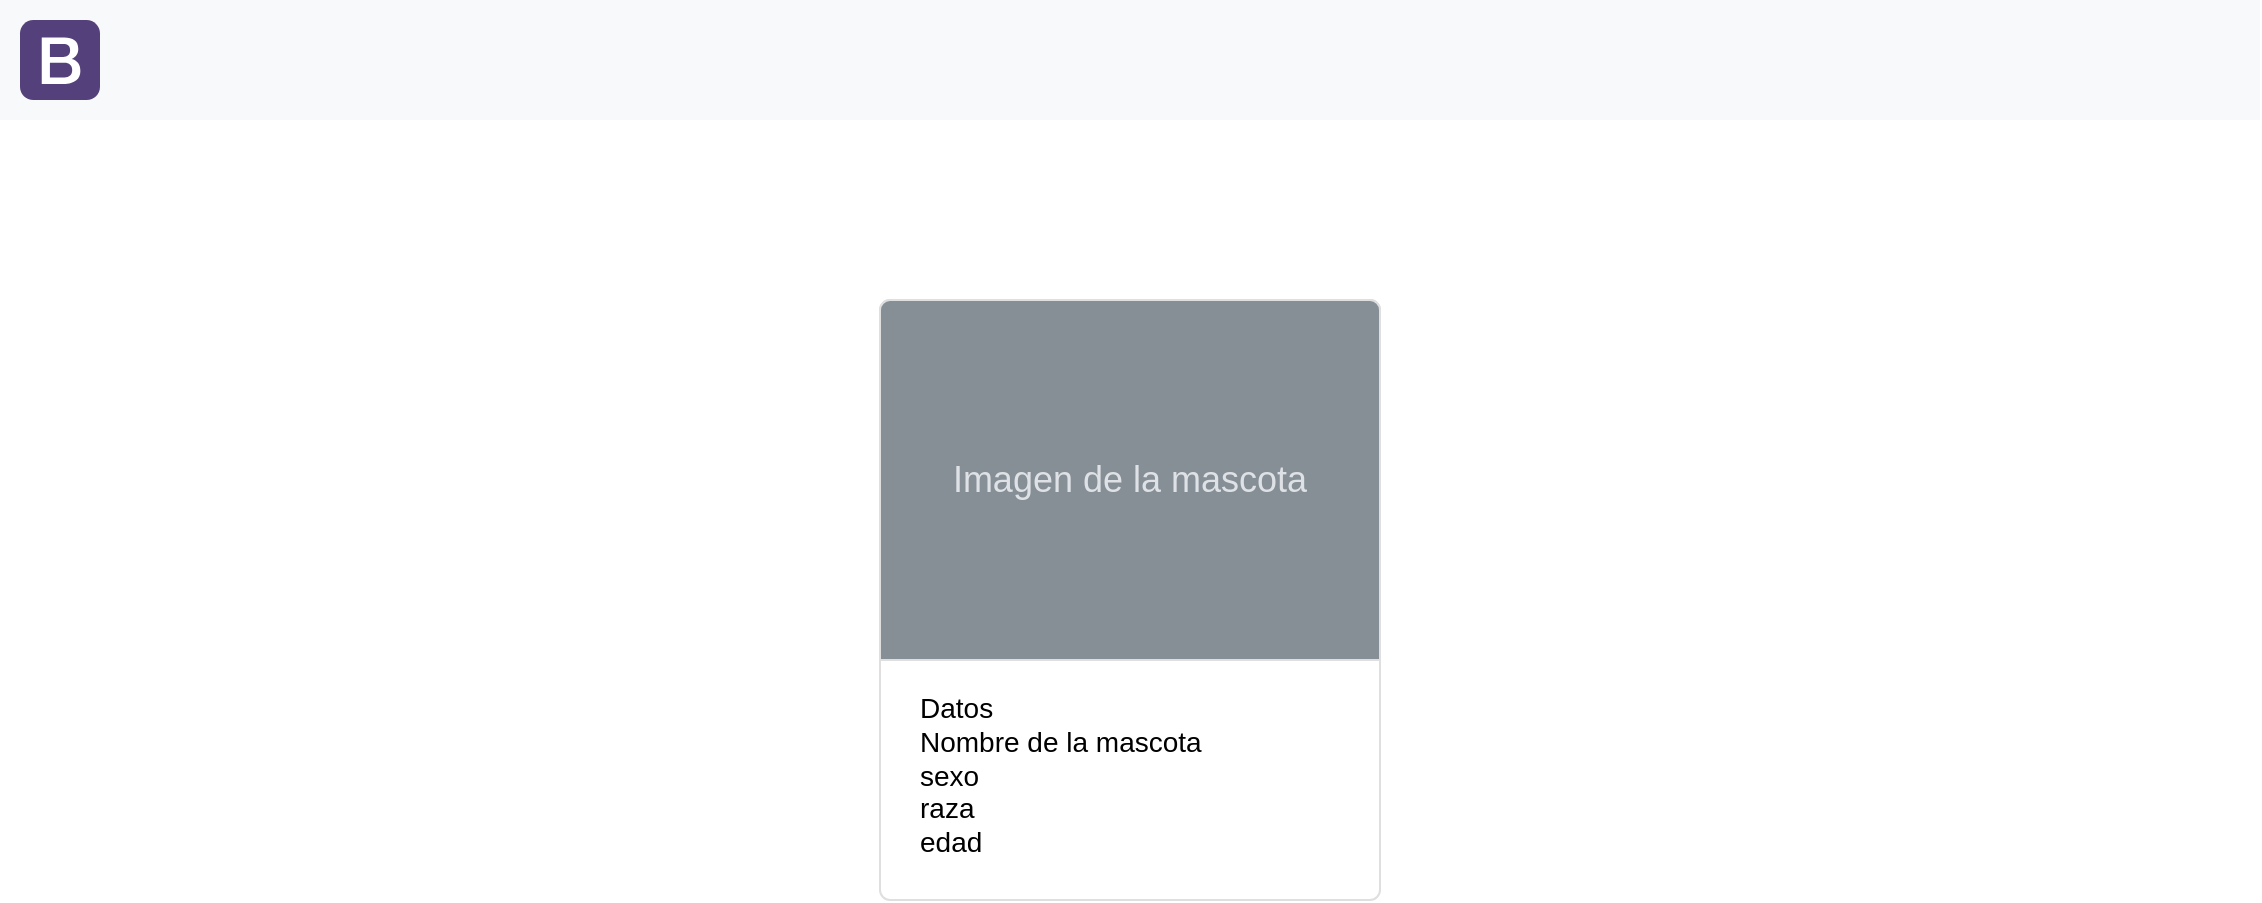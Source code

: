 <mxfile version="20.5.1" type="github">
  <diagram name="Page-1" id="c9db0220-8083-56f3-ca83-edcdcd058819">
    <mxGraphModel dx="1422" dy="700" grid="1" gridSize="10" guides="1" tooltips="1" connect="1" arrows="1" fold="1" page="1" pageScale="1.5" pageWidth="826" pageHeight="1169" background="#ffffff" math="0" shadow="0">
      <root>
        <mxCell id="0" style=";html=1;" />
        <mxCell id="1" style=";html=1;" parent="0" />
        <mxCell id="GYSKJsF4s9RLotlX5QOW-1" value="" style="html=1;shadow=0;dashed=0;fillColor=#F8F9FA;strokeColor=none;fontSize=16;fontColor=#181819;align=left;spacing=2;spacingLeft=55;" vertex="1" parent="1">
          <mxGeometry x="55" y="70" width="1130" height="60" as="geometry" />
        </mxCell>
        <mxCell id="GYSKJsF4s9RLotlX5QOW-2" value="" style="html=1;shadow=0;dashed=0;shape=mxgraph.bootstrap.logo;fillColor=#54407A;strokeColor=none;sketch=0;" vertex="1" parent="GYSKJsF4s9RLotlX5QOW-1">
          <mxGeometry width="40" height="40" relative="1" as="geometry">
            <mxPoint x="10" y="10" as="offset" />
          </mxGeometry>
        </mxCell>
        <mxCell id="GYSKJsF4s9RLotlX5QOW-3" value="Datos&lt;br&gt;Nombre de la mascota&lt;br&gt;sexo&lt;br&gt;raza&lt;br&gt;edad" style="html=1;shadow=0;dashed=0;shape=mxgraph.bootstrap.rrect;rSize=5;strokeColor=#DFDFDF;html=1;whiteSpace=wrap;fillColor=#ffffff;fontColor=#000000;verticalAlign=bottom;align=left;spacing=20;fontSize=14;" vertex="1" parent="1">
          <mxGeometry x="495" y="220" width="250" height="300" as="geometry" />
        </mxCell>
        <mxCell id="GYSKJsF4s9RLotlX5QOW-4" value="Imagen de la mascota" style="html=1;shadow=0;dashed=0;shape=mxgraph.bootstrap.topButton;rSize=5;perimeter=none;whiteSpace=wrap;fillColor=#868E96;strokeColor=#DFDFDF;fontColor=#DEE2E6;resizeWidth=1;fontSize=18;" vertex="1" parent="GYSKJsF4s9RLotlX5QOW-3">
          <mxGeometry width="250" height="180" relative="1" as="geometry" />
        </mxCell>
      </root>
    </mxGraphModel>
  </diagram>
</mxfile>
